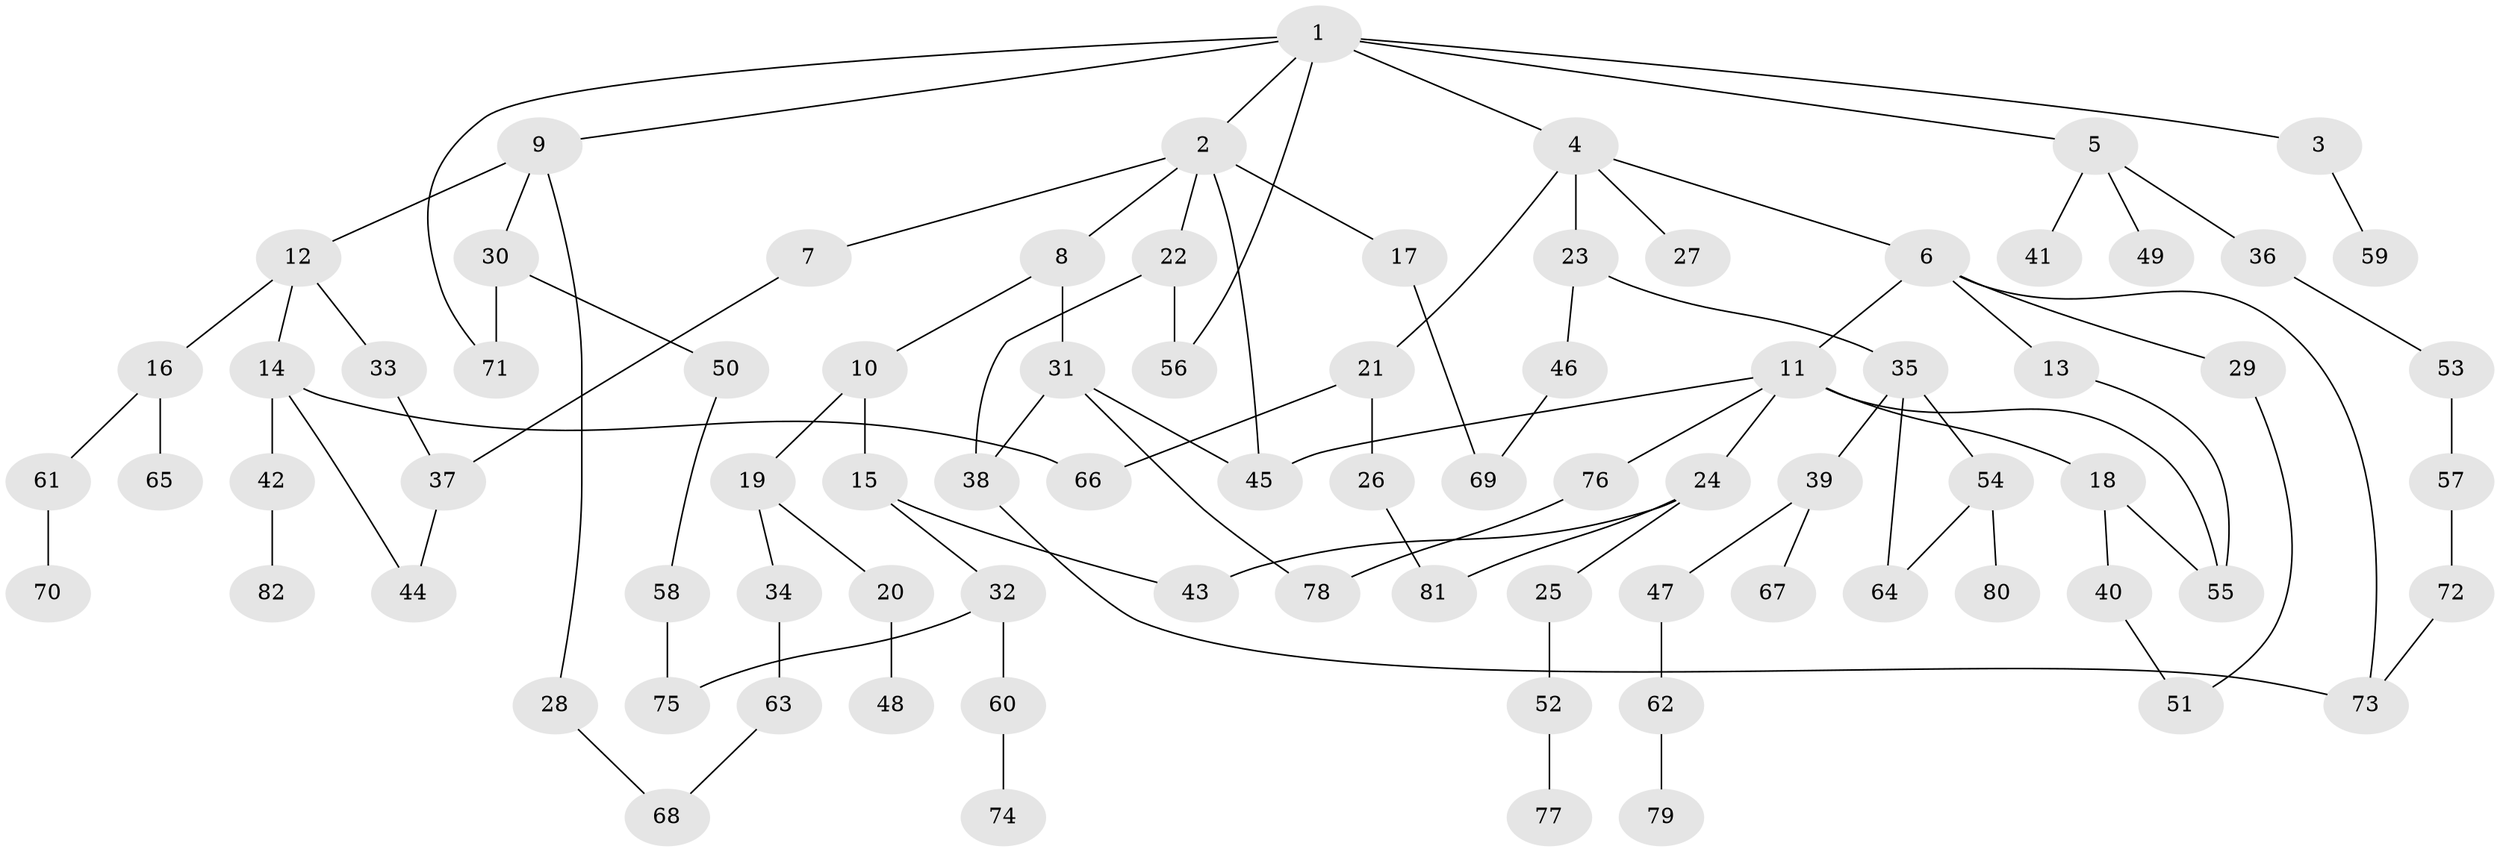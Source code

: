 // original degree distribution, {7: 0.017391304347826087, 6: 0.017391304347826087, 3: 0.2, 4: 0.09565217391304348, 5: 0.02608695652173913, 2: 0.3652173913043478, 1: 0.2782608695652174}
// Generated by graph-tools (version 1.1) at 2025/48/03/04/25 22:48:58]
// undirected, 82 vertices, 101 edges
graph export_dot {
  node [color=gray90,style=filled];
  1;
  2;
  3;
  4;
  5;
  6;
  7;
  8;
  9;
  10;
  11;
  12;
  13;
  14;
  15;
  16;
  17;
  18;
  19;
  20;
  21;
  22;
  23;
  24;
  25;
  26;
  27;
  28;
  29;
  30;
  31;
  32;
  33;
  34;
  35;
  36;
  37;
  38;
  39;
  40;
  41;
  42;
  43;
  44;
  45;
  46;
  47;
  48;
  49;
  50;
  51;
  52;
  53;
  54;
  55;
  56;
  57;
  58;
  59;
  60;
  61;
  62;
  63;
  64;
  65;
  66;
  67;
  68;
  69;
  70;
  71;
  72;
  73;
  74;
  75;
  76;
  77;
  78;
  79;
  80;
  81;
  82;
  1 -- 2 [weight=1.0];
  1 -- 3 [weight=1.0];
  1 -- 4 [weight=1.0];
  1 -- 5 [weight=1.0];
  1 -- 9 [weight=1.0];
  1 -- 56 [weight=1.0];
  1 -- 71 [weight=1.0];
  2 -- 7 [weight=1.0];
  2 -- 8 [weight=1.0];
  2 -- 17 [weight=1.0];
  2 -- 22 [weight=1.0];
  2 -- 45 [weight=1.0];
  3 -- 59 [weight=1.0];
  4 -- 6 [weight=1.0];
  4 -- 21 [weight=1.0];
  4 -- 23 [weight=1.0];
  4 -- 27 [weight=1.0];
  5 -- 36 [weight=1.0];
  5 -- 41 [weight=1.0];
  5 -- 49 [weight=1.0];
  6 -- 11 [weight=1.0];
  6 -- 13 [weight=1.0];
  6 -- 29 [weight=1.0];
  6 -- 73 [weight=1.0];
  7 -- 37 [weight=1.0];
  8 -- 10 [weight=1.0];
  8 -- 31 [weight=1.0];
  9 -- 12 [weight=1.0];
  9 -- 28 [weight=1.0];
  9 -- 30 [weight=1.0];
  10 -- 15 [weight=1.0];
  10 -- 19 [weight=1.0];
  11 -- 18 [weight=2.0];
  11 -- 24 [weight=1.0];
  11 -- 45 [weight=1.0];
  11 -- 55 [weight=1.0];
  11 -- 76 [weight=1.0];
  12 -- 14 [weight=1.0];
  12 -- 16 [weight=1.0];
  12 -- 33 [weight=1.0];
  13 -- 55 [weight=1.0];
  14 -- 42 [weight=1.0];
  14 -- 44 [weight=1.0];
  14 -- 66 [weight=1.0];
  15 -- 32 [weight=1.0];
  15 -- 43 [weight=1.0];
  16 -- 61 [weight=1.0];
  16 -- 65 [weight=1.0];
  17 -- 69 [weight=1.0];
  18 -- 40 [weight=1.0];
  18 -- 55 [weight=1.0];
  19 -- 20 [weight=1.0];
  19 -- 34 [weight=1.0];
  20 -- 48 [weight=1.0];
  21 -- 26 [weight=1.0];
  21 -- 66 [weight=1.0];
  22 -- 38 [weight=1.0];
  22 -- 56 [weight=1.0];
  23 -- 35 [weight=1.0];
  23 -- 46 [weight=1.0];
  24 -- 25 [weight=1.0];
  24 -- 43 [weight=1.0];
  24 -- 81 [weight=1.0];
  25 -- 52 [weight=1.0];
  26 -- 81 [weight=1.0];
  28 -- 68 [weight=1.0];
  29 -- 51 [weight=1.0];
  30 -- 50 [weight=1.0];
  30 -- 71 [weight=1.0];
  31 -- 38 [weight=1.0];
  31 -- 45 [weight=1.0];
  31 -- 78 [weight=1.0];
  32 -- 60 [weight=1.0];
  32 -- 75 [weight=1.0];
  33 -- 37 [weight=1.0];
  34 -- 63 [weight=1.0];
  35 -- 39 [weight=1.0];
  35 -- 54 [weight=1.0];
  35 -- 64 [weight=1.0];
  36 -- 53 [weight=1.0];
  37 -- 44 [weight=1.0];
  38 -- 73 [weight=1.0];
  39 -- 47 [weight=1.0];
  39 -- 67 [weight=1.0];
  40 -- 51 [weight=1.0];
  42 -- 82 [weight=1.0];
  46 -- 69 [weight=1.0];
  47 -- 62 [weight=1.0];
  50 -- 58 [weight=1.0];
  52 -- 77 [weight=1.0];
  53 -- 57 [weight=1.0];
  54 -- 64 [weight=1.0];
  54 -- 80 [weight=1.0];
  57 -- 72 [weight=1.0];
  58 -- 75 [weight=1.0];
  60 -- 74 [weight=1.0];
  61 -- 70 [weight=1.0];
  62 -- 79 [weight=1.0];
  63 -- 68 [weight=1.0];
  72 -- 73 [weight=1.0];
  76 -- 78 [weight=1.0];
}
